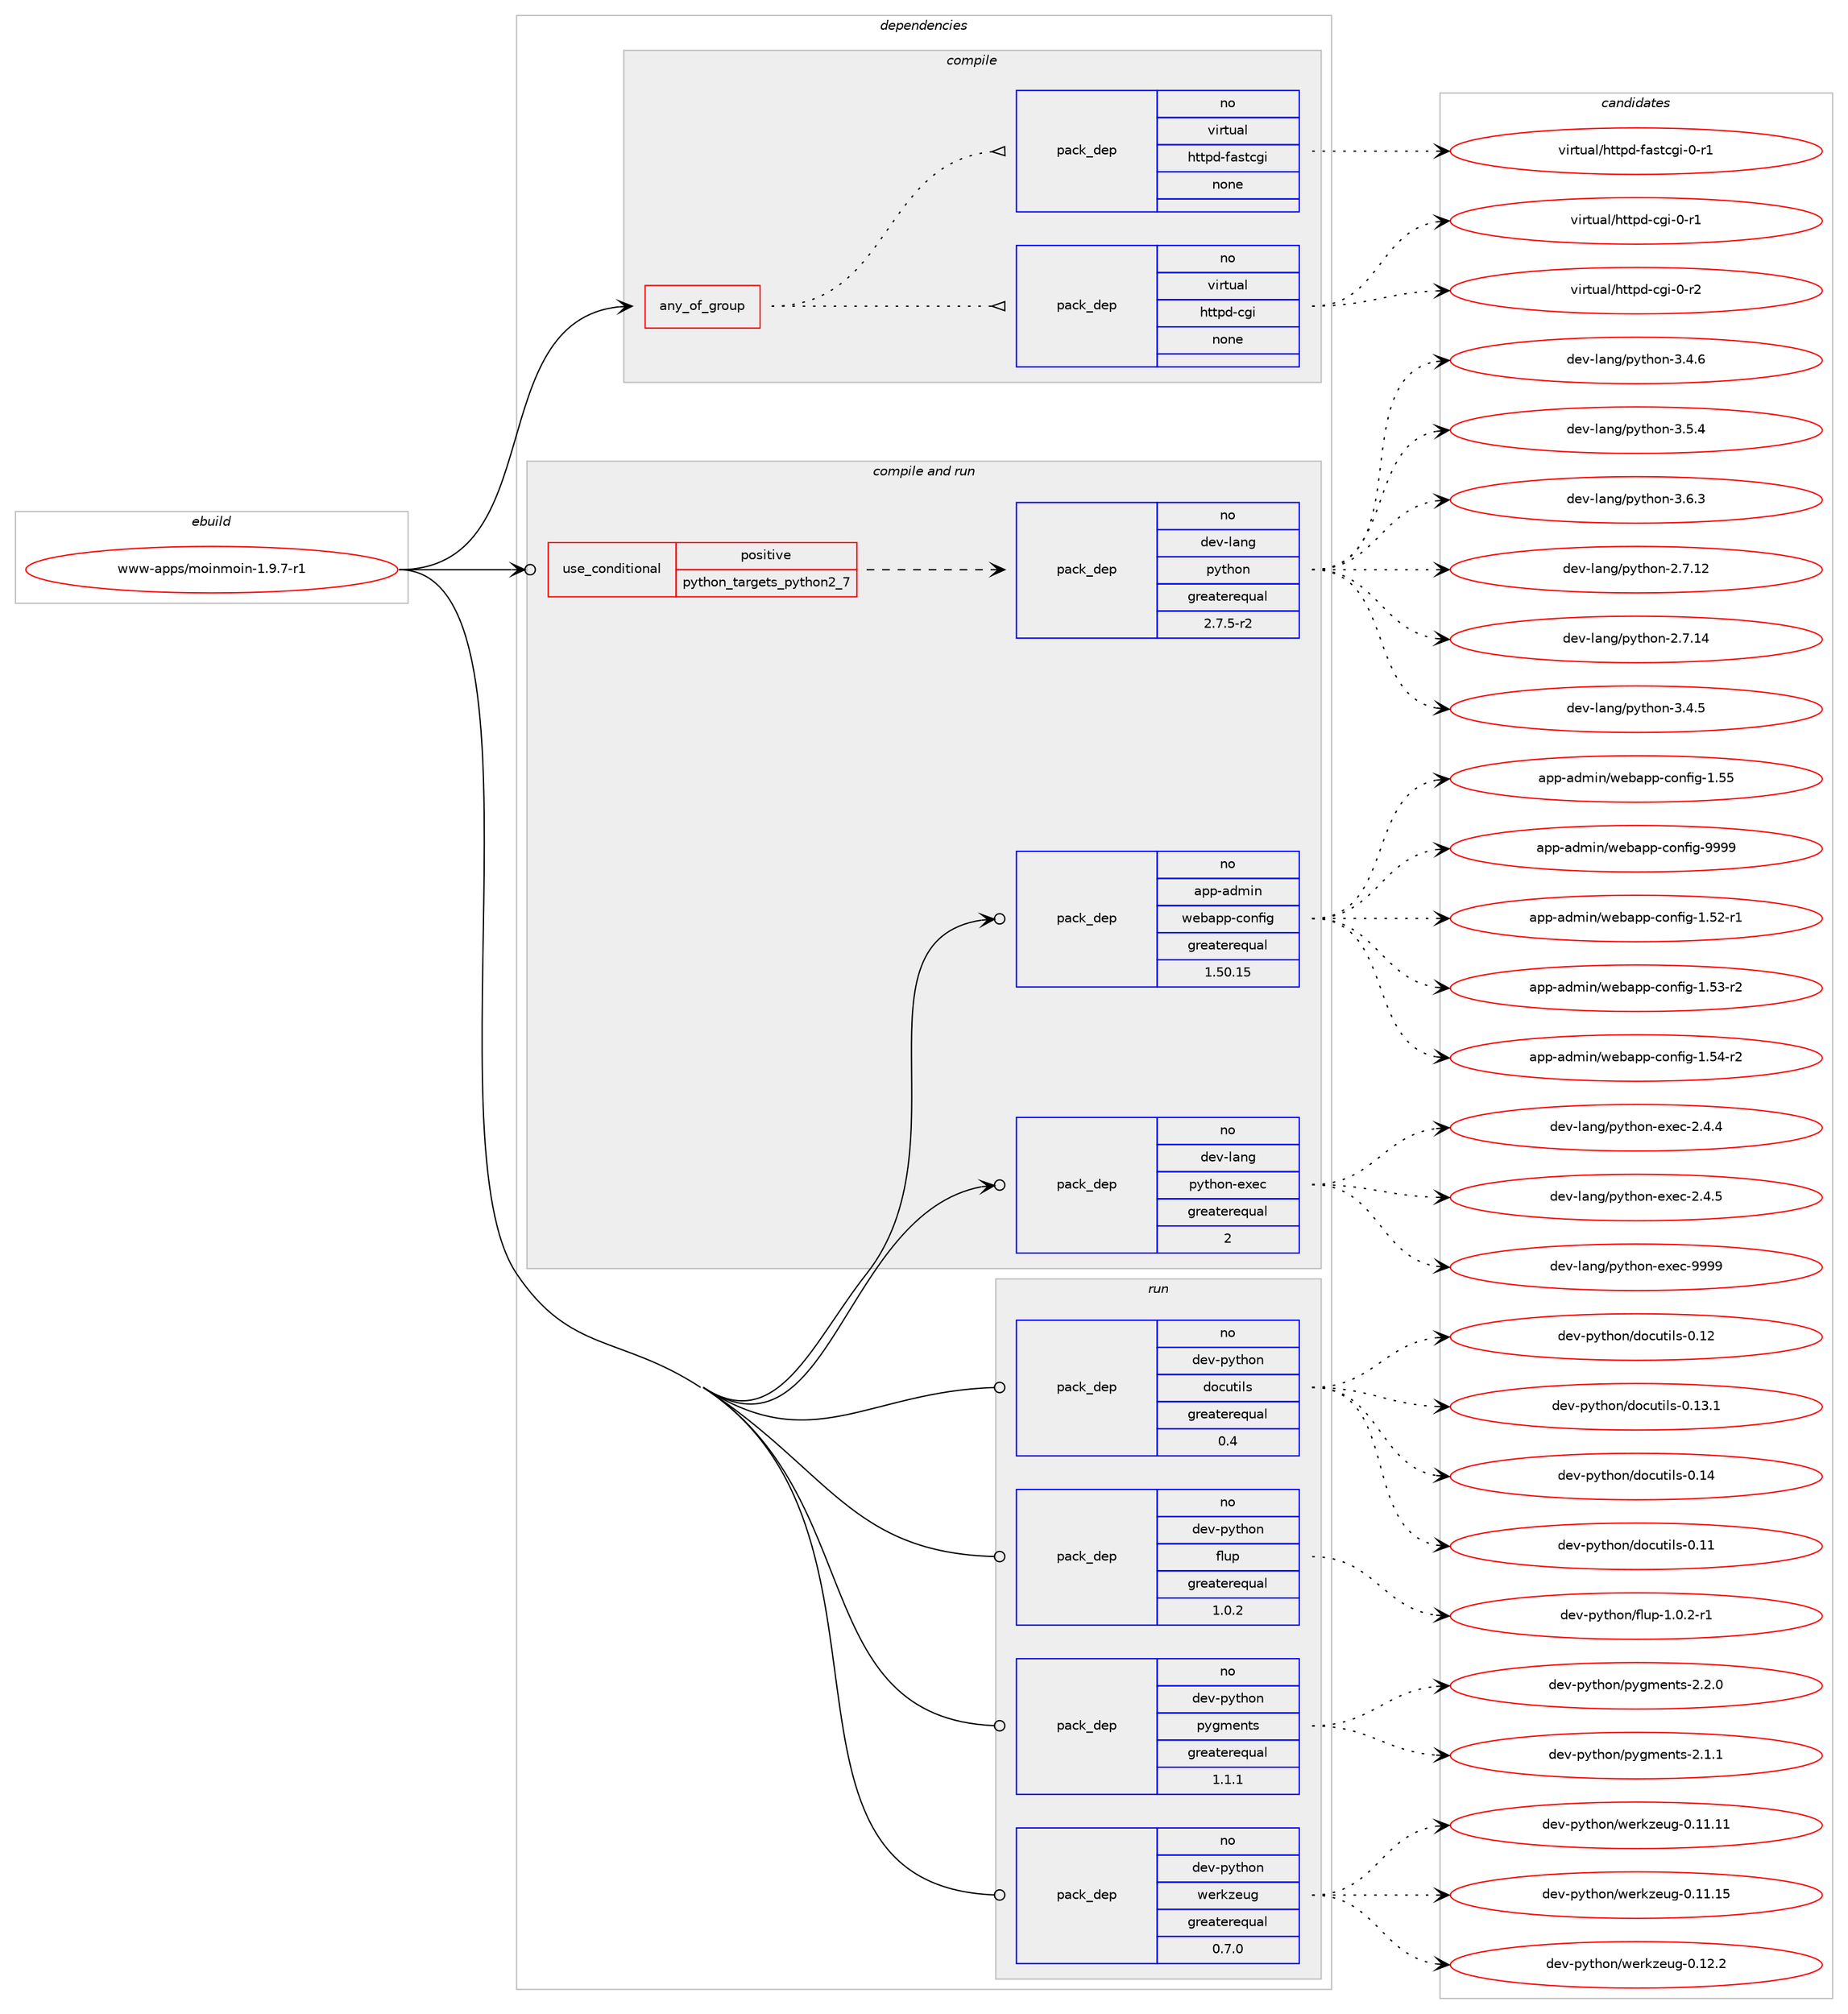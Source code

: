 digraph prolog {

# *************
# Graph options
# *************

newrank=true;
concentrate=true;
compound=true;
graph [rankdir=LR,fontname=Helvetica,fontsize=10,ranksep=1.5];#, ranksep=2.5, nodesep=0.2];
edge  [arrowhead=vee];
node  [fontname=Helvetica,fontsize=10];

# **********
# The ebuild
# **********

subgraph cluster_leftcol {
color=gray;
rank=same;
label=<<i>ebuild</i>>;
id [label="www-apps/moinmoin-1.9.7-r1", color=red, width=4, href="../www-apps/moinmoin-1.9.7-r1.svg"];
}

# ****************
# The dependencies
# ****************

subgraph cluster_midcol {
color=gray;
label=<<i>dependencies</i>>;
subgraph cluster_compile {
fillcolor="#eeeeee";
style=filled;
label=<<i>compile</i>>;
subgraph any8844 {
dependency501325 [label=<<TABLE BORDER="0" CELLBORDER="1" CELLSPACING="0" CELLPADDING="4"><TR><TD CELLPADDING="10">any_of_group</TD></TR></TABLE>>, shape=none, color=red];subgraph pack372686 {
dependency501326 [label=<<TABLE BORDER="0" CELLBORDER="1" CELLSPACING="0" CELLPADDING="4" WIDTH="220"><TR><TD ROWSPAN="6" CELLPADDING="30">pack_dep</TD></TR><TR><TD WIDTH="110">no</TD></TR><TR><TD>virtual</TD></TR><TR><TD>httpd-cgi</TD></TR><TR><TD>none</TD></TR><TR><TD></TD></TR></TABLE>>, shape=none, color=blue];
}
dependency501325:e -> dependency501326:w [weight=20,style="dotted",arrowhead="oinv"];
subgraph pack372687 {
dependency501327 [label=<<TABLE BORDER="0" CELLBORDER="1" CELLSPACING="0" CELLPADDING="4" WIDTH="220"><TR><TD ROWSPAN="6" CELLPADDING="30">pack_dep</TD></TR><TR><TD WIDTH="110">no</TD></TR><TR><TD>virtual</TD></TR><TR><TD>httpd-fastcgi</TD></TR><TR><TD>none</TD></TR><TR><TD></TD></TR></TABLE>>, shape=none, color=blue];
}
dependency501325:e -> dependency501327:w [weight=20,style="dotted",arrowhead="oinv"];
}
id:e -> dependency501325:w [weight=20,style="solid",arrowhead="vee"];
}
subgraph cluster_compileandrun {
fillcolor="#eeeeee";
style=filled;
label=<<i>compile and run</i>>;
subgraph cond119467 {
dependency501328 [label=<<TABLE BORDER="0" CELLBORDER="1" CELLSPACING="0" CELLPADDING="4"><TR><TD ROWSPAN="3" CELLPADDING="10">use_conditional</TD></TR><TR><TD>positive</TD></TR><TR><TD>python_targets_python2_7</TD></TR></TABLE>>, shape=none, color=red];
subgraph pack372688 {
dependency501329 [label=<<TABLE BORDER="0" CELLBORDER="1" CELLSPACING="0" CELLPADDING="4" WIDTH="220"><TR><TD ROWSPAN="6" CELLPADDING="30">pack_dep</TD></TR><TR><TD WIDTH="110">no</TD></TR><TR><TD>dev-lang</TD></TR><TR><TD>python</TD></TR><TR><TD>greaterequal</TD></TR><TR><TD>2.7.5-r2</TD></TR></TABLE>>, shape=none, color=blue];
}
dependency501328:e -> dependency501329:w [weight=20,style="dashed",arrowhead="vee"];
}
id:e -> dependency501328:w [weight=20,style="solid",arrowhead="odotvee"];
subgraph pack372689 {
dependency501330 [label=<<TABLE BORDER="0" CELLBORDER="1" CELLSPACING="0" CELLPADDING="4" WIDTH="220"><TR><TD ROWSPAN="6" CELLPADDING="30">pack_dep</TD></TR><TR><TD WIDTH="110">no</TD></TR><TR><TD>app-admin</TD></TR><TR><TD>webapp-config</TD></TR><TR><TD>greaterequal</TD></TR><TR><TD>1.50.15</TD></TR></TABLE>>, shape=none, color=blue];
}
id:e -> dependency501330:w [weight=20,style="solid",arrowhead="odotvee"];
subgraph pack372690 {
dependency501331 [label=<<TABLE BORDER="0" CELLBORDER="1" CELLSPACING="0" CELLPADDING="4" WIDTH="220"><TR><TD ROWSPAN="6" CELLPADDING="30">pack_dep</TD></TR><TR><TD WIDTH="110">no</TD></TR><TR><TD>dev-lang</TD></TR><TR><TD>python-exec</TD></TR><TR><TD>greaterequal</TD></TR><TR><TD>2</TD></TR></TABLE>>, shape=none, color=blue];
}
id:e -> dependency501331:w [weight=20,style="solid",arrowhead="odotvee"];
}
subgraph cluster_run {
fillcolor="#eeeeee";
style=filled;
label=<<i>run</i>>;
subgraph pack372691 {
dependency501332 [label=<<TABLE BORDER="0" CELLBORDER="1" CELLSPACING="0" CELLPADDING="4" WIDTH="220"><TR><TD ROWSPAN="6" CELLPADDING="30">pack_dep</TD></TR><TR><TD WIDTH="110">no</TD></TR><TR><TD>dev-python</TD></TR><TR><TD>docutils</TD></TR><TR><TD>greaterequal</TD></TR><TR><TD>0.4</TD></TR></TABLE>>, shape=none, color=blue];
}
id:e -> dependency501332:w [weight=20,style="solid",arrowhead="odot"];
subgraph pack372692 {
dependency501333 [label=<<TABLE BORDER="0" CELLBORDER="1" CELLSPACING="0" CELLPADDING="4" WIDTH="220"><TR><TD ROWSPAN="6" CELLPADDING="30">pack_dep</TD></TR><TR><TD WIDTH="110">no</TD></TR><TR><TD>dev-python</TD></TR><TR><TD>flup</TD></TR><TR><TD>greaterequal</TD></TR><TR><TD>1.0.2</TD></TR></TABLE>>, shape=none, color=blue];
}
id:e -> dependency501333:w [weight=20,style="solid",arrowhead="odot"];
subgraph pack372693 {
dependency501334 [label=<<TABLE BORDER="0" CELLBORDER="1" CELLSPACING="0" CELLPADDING="4" WIDTH="220"><TR><TD ROWSPAN="6" CELLPADDING="30">pack_dep</TD></TR><TR><TD WIDTH="110">no</TD></TR><TR><TD>dev-python</TD></TR><TR><TD>pygments</TD></TR><TR><TD>greaterequal</TD></TR><TR><TD>1.1.1</TD></TR></TABLE>>, shape=none, color=blue];
}
id:e -> dependency501334:w [weight=20,style="solid",arrowhead="odot"];
subgraph pack372694 {
dependency501335 [label=<<TABLE BORDER="0" CELLBORDER="1" CELLSPACING="0" CELLPADDING="4" WIDTH="220"><TR><TD ROWSPAN="6" CELLPADDING="30">pack_dep</TD></TR><TR><TD WIDTH="110">no</TD></TR><TR><TD>dev-python</TD></TR><TR><TD>werkzeug</TD></TR><TR><TD>greaterequal</TD></TR><TR><TD>0.7.0</TD></TR></TABLE>>, shape=none, color=blue];
}
id:e -> dependency501335:w [weight=20,style="solid",arrowhead="odot"];
}
}

# **************
# The candidates
# **************

subgraph cluster_choices {
rank=same;
color=gray;
label=<<i>candidates</i>>;

subgraph choice372686 {
color=black;
nodesep=1;
choice1181051141161179710847104116116112100459910310545484511449 [label="virtual/httpd-cgi-0-r1", color=red, width=4,href="../virtual/httpd-cgi-0-r1.svg"];
choice1181051141161179710847104116116112100459910310545484511450 [label="virtual/httpd-cgi-0-r2", color=red, width=4,href="../virtual/httpd-cgi-0-r2.svg"];
dependency501326:e -> choice1181051141161179710847104116116112100459910310545484511449:w [style=dotted,weight="100"];
dependency501326:e -> choice1181051141161179710847104116116112100459910310545484511450:w [style=dotted,weight="100"];
}
subgraph choice372687 {
color=black;
nodesep=1;
choice118105114116117971084710411611611210045102971151169910310545484511449 [label="virtual/httpd-fastcgi-0-r1", color=red, width=4,href="../virtual/httpd-fastcgi-0-r1.svg"];
dependency501327:e -> choice118105114116117971084710411611611210045102971151169910310545484511449:w [style=dotted,weight="100"];
}
subgraph choice372688 {
color=black;
nodesep=1;
choice10010111845108971101034711212111610411111045504655464950 [label="dev-lang/python-2.7.12", color=red, width=4,href="../dev-lang/python-2.7.12.svg"];
choice10010111845108971101034711212111610411111045504655464952 [label="dev-lang/python-2.7.14", color=red, width=4,href="../dev-lang/python-2.7.14.svg"];
choice100101118451089711010347112121116104111110455146524653 [label="dev-lang/python-3.4.5", color=red, width=4,href="../dev-lang/python-3.4.5.svg"];
choice100101118451089711010347112121116104111110455146524654 [label="dev-lang/python-3.4.6", color=red, width=4,href="../dev-lang/python-3.4.6.svg"];
choice100101118451089711010347112121116104111110455146534652 [label="dev-lang/python-3.5.4", color=red, width=4,href="../dev-lang/python-3.5.4.svg"];
choice100101118451089711010347112121116104111110455146544651 [label="dev-lang/python-3.6.3", color=red, width=4,href="../dev-lang/python-3.6.3.svg"];
dependency501329:e -> choice10010111845108971101034711212111610411111045504655464950:w [style=dotted,weight="100"];
dependency501329:e -> choice10010111845108971101034711212111610411111045504655464952:w [style=dotted,weight="100"];
dependency501329:e -> choice100101118451089711010347112121116104111110455146524653:w [style=dotted,weight="100"];
dependency501329:e -> choice100101118451089711010347112121116104111110455146524654:w [style=dotted,weight="100"];
dependency501329:e -> choice100101118451089711010347112121116104111110455146534652:w [style=dotted,weight="100"];
dependency501329:e -> choice100101118451089711010347112121116104111110455146544651:w [style=dotted,weight="100"];
}
subgraph choice372689 {
color=black;
nodesep=1;
choice971121124597100109105110471191019897112112459911111010210510345494653504511449 [label="app-admin/webapp-config-1.52-r1", color=red, width=4,href="../app-admin/webapp-config-1.52-r1.svg"];
choice971121124597100109105110471191019897112112459911111010210510345494653514511450 [label="app-admin/webapp-config-1.53-r2", color=red, width=4,href="../app-admin/webapp-config-1.53-r2.svg"];
choice971121124597100109105110471191019897112112459911111010210510345494653524511450 [label="app-admin/webapp-config-1.54-r2", color=red, width=4,href="../app-admin/webapp-config-1.54-r2.svg"];
choice97112112459710010910511047119101989711211245991111101021051034549465353 [label="app-admin/webapp-config-1.55", color=red, width=4,href="../app-admin/webapp-config-1.55.svg"];
choice97112112459710010910511047119101989711211245991111101021051034557575757 [label="app-admin/webapp-config-9999", color=red, width=4,href="../app-admin/webapp-config-9999.svg"];
dependency501330:e -> choice971121124597100109105110471191019897112112459911111010210510345494653504511449:w [style=dotted,weight="100"];
dependency501330:e -> choice971121124597100109105110471191019897112112459911111010210510345494653514511450:w [style=dotted,weight="100"];
dependency501330:e -> choice971121124597100109105110471191019897112112459911111010210510345494653524511450:w [style=dotted,weight="100"];
dependency501330:e -> choice97112112459710010910511047119101989711211245991111101021051034549465353:w [style=dotted,weight="100"];
dependency501330:e -> choice97112112459710010910511047119101989711211245991111101021051034557575757:w [style=dotted,weight="100"];
}
subgraph choice372690 {
color=black;
nodesep=1;
choice1001011184510897110103471121211161041111104510112010199455046524652 [label="dev-lang/python-exec-2.4.4", color=red, width=4,href="../dev-lang/python-exec-2.4.4.svg"];
choice1001011184510897110103471121211161041111104510112010199455046524653 [label="dev-lang/python-exec-2.4.5", color=red, width=4,href="../dev-lang/python-exec-2.4.5.svg"];
choice10010111845108971101034711212111610411111045101120101994557575757 [label="dev-lang/python-exec-9999", color=red, width=4,href="../dev-lang/python-exec-9999.svg"];
dependency501331:e -> choice1001011184510897110103471121211161041111104510112010199455046524652:w [style=dotted,weight="100"];
dependency501331:e -> choice1001011184510897110103471121211161041111104510112010199455046524653:w [style=dotted,weight="100"];
dependency501331:e -> choice10010111845108971101034711212111610411111045101120101994557575757:w [style=dotted,weight="100"];
}
subgraph choice372691 {
color=black;
nodesep=1;
choice1001011184511212111610411111047100111991171161051081154548464949 [label="dev-python/docutils-0.11", color=red, width=4,href="../dev-python/docutils-0.11.svg"];
choice1001011184511212111610411111047100111991171161051081154548464950 [label="dev-python/docutils-0.12", color=red, width=4,href="../dev-python/docutils-0.12.svg"];
choice10010111845112121116104111110471001119911711610510811545484649514649 [label="dev-python/docutils-0.13.1", color=red, width=4,href="../dev-python/docutils-0.13.1.svg"];
choice1001011184511212111610411111047100111991171161051081154548464952 [label="dev-python/docutils-0.14", color=red, width=4,href="../dev-python/docutils-0.14.svg"];
dependency501332:e -> choice1001011184511212111610411111047100111991171161051081154548464949:w [style=dotted,weight="100"];
dependency501332:e -> choice1001011184511212111610411111047100111991171161051081154548464950:w [style=dotted,weight="100"];
dependency501332:e -> choice10010111845112121116104111110471001119911711610510811545484649514649:w [style=dotted,weight="100"];
dependency501332:e -> choice1001011184511212111610411111047100111991171161051081154548464952:w [style=dotted,weight="100"];
}
subgraph choice372692 {
color=black;
nodesep=1;
choice10010111845112121116104111110471021081171124549464846504511449 [label="dev-python/flup-1.0.2-r1", color=red, width=4,href="../dev-python/flup-1.0.2-r1.svg"];
dependency501333:e -> choice10010111845112121116104111110471021081171124549464846504511449:w [style=dotted,weight="100"];
}
subgraph choice372693 {
color=black;
nodesep=1;
choice1001011184511212111610411111047112121103109101110116115455046494649 [label="dev-python/pygments-2.1.1", color=red, width=4,href="../dev-python/pygments-2.1.1.svg"];
choice1001011184511212111610411111047112121103109101110116115455046504648 [label="dev-python/pygments-2.2.0", color=red, width=4,href="../dev-python/pygments-2.2.0.svg"];
dependency501334:e -> choice1001011184511212111610411111047112121103109101110116115455046494649:w [style=dotted,weight="100"];
dependency501334:e -> choice1001011184511212111610411111047112121103109101110116115455046504648:w [style=dotted,weight="100"];
}
subgraph choice372694 {
color=black;
nodesep=1;
choice10010111845112121116104111110471191011141071221011171034548464949464949 [label="dev-python/werkzeug-0.11.11", color=red, width=4,href="../dev-python/werkzeug-0.11.11.svg"];
choice10010111845112121116104111110471191011141071221011171034548464949464953 [label="dev-python/werkzeug-0.11.15", color=red, width=4,href="../dev-python/werkzeug-0.11.15.svg"];
choice100101118451121211161041111104711910111410712210111710345484649504650 [label="dev-python/werkzeug-0.12.2", color=red, width=4,href="../dev-python/werkzeug-0.12.2.svg"];
dependency501335:e -> choice10010111845112121116104111110471191011141071221011171034548464949464949:w [style=dotted,weight="100"];
dependency501335:e -> choice10010111845112121116104111110471191011141071221011171034548464949464953:w [style=dotted,weight="100"];
dependency501335:e -> choice100101118451121211161041111104711910111410712210111710345484649504650:w [style=dotted,weight="100"];
}
}

}
